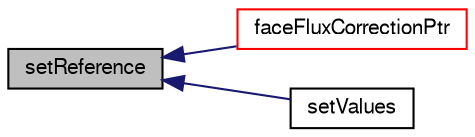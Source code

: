 digraph "setReference"
{
  bgcolor="transparent";
  edge [fontname="FreeSans",fontsize="10",labelfontname="FreeSans",labelfontsize="10"];
  node [fontname="FreeSans",fontsize="10",shape=record];
  rankdir="LR";
  Node3110 [label="setReference",height=0.2,width=0.4,color="black", fillcolor="grey75", style="filled", fontcolor="black"];
  Node3110 -> Node3111 [dir="back",color="midnightblue",fontsize="10",style="solid",fontname="FreeSans"];
  Node3111 [label="faceFluxCorrectionPtr",height=0.2,width=0.4,color="red",URL="$a22358.html#abca4d525cb7a95854e0bbc373847fef2",tooltip="Return pointer to face-flux non-orthogonal correction field. "];
  Node3110 -> Node3116 [dir="back",color="midnightblue",fontsize="10",style="solid",fontname="FreeSans"];
  Node3116 [label="setValues",height=0.2,width=0.4,color="black",URL="$a22358.html#a1b2cbbf9388cb80f7c38caf7c9850064",tooltip="Set solution in given cells to the specified values. "];
}
